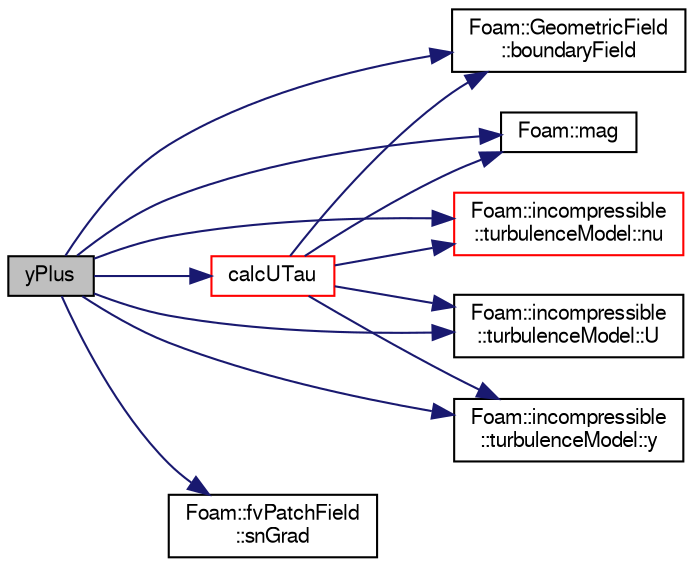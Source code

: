 digraph "yPlus"
{
  bgcolor="transparent";
  edge [fontname="FreeSans",fontsize="10",labelfontname="FreeSans",labelfontsize="10"];
  node [fontname="FreeSans",fontsize="10",shape=record];
  rankdir="LR";
  Node1151 [label="yPlus",height=0.2,width=0.4,color="black", fillcolor="grey75", style="filled", fontcolor="black"];
  Node1151 -> Node1152 [color="midnightblue",fontsize="10",style="solid",fontname="FreeSans"];
  Node1152 [label="Foam::GeometricField\l::boundaryField",height=0.2,width=0.4,color="black",URL="$a22434.html#a3c6c1a789b48ea0c5e8bff64f9c14f2d",tooltip="Return reference to GeometricBoundaryField. "];
  Node1151 -> Node1153 [color="midnightblue",fontsize="10",style="solid",fontname="FreeSans"];
  Node1153 [label="calcUTau",height=0.2,width=0.4,color="red",URL="$a30994.html#a24807ec3405a761fb6380573614a3040",tooltip="Calculate the friction velocity. "];
  Node1153 -> Node1152 [color="midnightblue",fontsize="10",style="solid",fontname="FreeSans"];
  Node1153 -> Node1156 [color="midnightblue",fontsize="10",style="solid",fontname="FreeSans"];
  Node1156 [label="Foam::mag",height=0.2,width=0.4,color="black",URL="$a21124.html#a929da2a3fdcf3dacbbe0487d3a330dae"];
  Node1153 -> Node1159 [color="midnightblue",fontsize="10",style="solid",fontname="FreeSans"];
  Node1159 [label="Foam::incompressible\l::turbulenceModel::nu",height=0.2,width=0.4,color="red",URL="$a31102.html#aa739f3daeda1884fecc84f2b36a24021",tooltip="Return the laminar viscosity. "];
  Node1153 -> Node1520 [color="midnightblue",fontsize="10",style="solid",fontname="FreeSans"];
  Node1520 [label="Foam::incompressible\l::turbulenceModel::U",height=0.2,width=0.4,color="black",URL="$a31102.html#a536d168d7b335fe81f506f232b5b4872",tooltip="Access function to velocity field. "];
  Node1153 -> Node1521 [color="midnightblue",fontsize="10",style="solid",fontname="FreeSans"];
  Node1521 [label="Foam::incompressible\l::turbulenceModel::y",height=0.2,width=0.4,color="black",URL="$a31102.html#a152c527a6b3137685b03893a7a3a73eb",tooltip="Return the near wall distances. "];
  Node1151 -> Node1156 [color="midnightblue",fontsize="10",style="solid",fontname="FreeSans"];
  Node1151 -> Node1159 [color="midnightblue",fontsize="10",style="solid",fontname="FreeSans"];
  Node1151 -> Node1522 [color="midnightblue",fontsize="10",style="solid",fontname="FreeSans"];
  Node1522 [label="Foam::fvPatchField\l::snGrad",height=0.2,width=0.4,color="black",URL="$a22354.html#a4e21804a54c15c57d187b21feff6f267",tooltip="Return patch-normal gradient. "];
  Node1151 -> Node1520 [color="midnightblue",fontsize="10",style="solid",fontname="FreeSans"];
  Node1151 -> Node1521 [color="midnightblue",fontsize="10",style="solid",fontname="FreeSans"];
}
